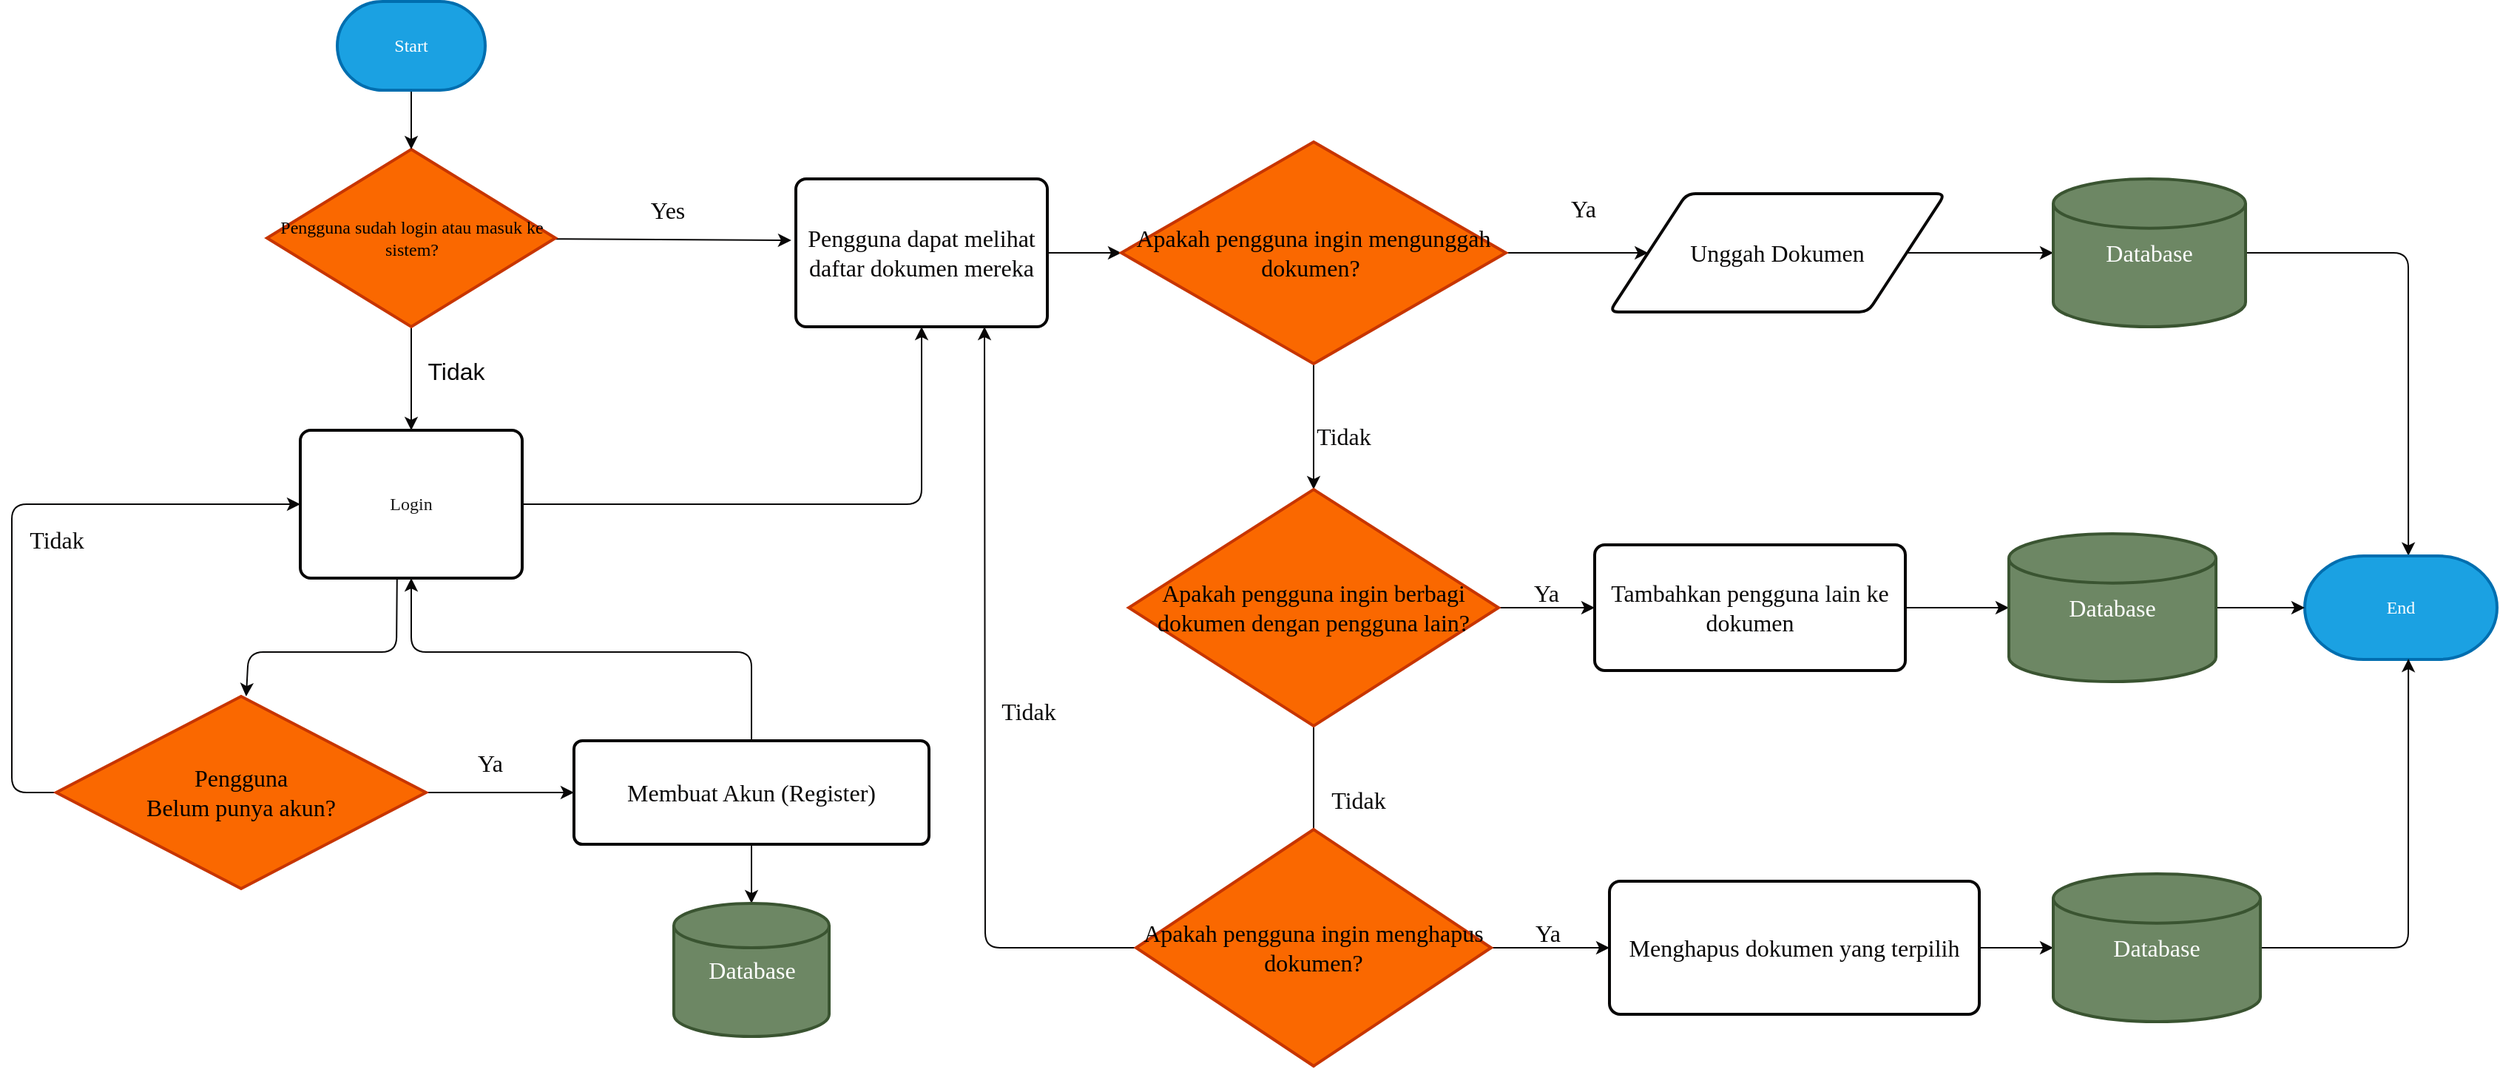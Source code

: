 <mxfile>
    <diagram id="JOVxYXFdLGUYLRUnmx4b" name="Page-1">
        <mxGraphModel dx="2261" dy="924" grid="1" gridSize="10" guides="1" tooltips="1" connect="1" arrows="1" fold="1" page="1" pageScale="1" pageWidth="850" pageHeight="1100" background="#ffffff" math="0" shadow="0">
            <root>
                <mxCell id="0"/>
                <mxCell id="1" parent="0"/>
                <mxCell id="8" value="Tidak" style="edgeStyle=none;html=1;strokeColor=#080707;labelBackgroundColor=none;fontColor=#080707;fontSize=16;" edge="1" parent="1" source="3" target="9">
                    <mxGeometry x="-0.143" y="30" relative="1" as="geometry">
                        <mxPoint x="250" y="340" as="targetPoint"/>
                        <mxPoint as="offset"/>
                    </mxGeometry>
                </mxCell>
                <mxCell id="10" value="Yes" style="edgeStyle=none;html=1;labelBackgroundColor=none;strokeColor=#080707;fontFamily=Verdana;fontSize=16;fontColor=#080707;entryX=-0.018;entryY=0.415;entryDx=0;entryDy=0;entryPerimeter=0;" edge="1" parent="1" source="3" target="28">
                    <mxGeometry x="-0.057" y="20" relative="1" as="geometry">
                        <mxPoint x="480" y="200" as="targetPoint"/>
                        <mxPoint as="offset"/>
                    </mxGeometry>
                </mxCell>
                <mxCell id="3" value="Pengguna sudah login atau masuk ke sistem?" style="strokeWidth=2;html=1;shape=mxgraph.flowchart.decision;whiteSpace=wrap;fillColor=#fa6800;fontColor=#000000;strokeColor=#C73500;fontFamily=Verdana;" vertex="1" parent="1">
                    <mxGeometry x="152.5" y="140" width="195" height="120" as="geometry"/>
                </mxCell>
                <mxCell id="6" style="edgeStyle=none;html=1;entryX=0.5;entryY=0;entryDx=0;entryDy=0;entryPerimeter=0;strokeColor=#080707;" edge="1" parent="1" source="5" target="3">
                    <mxGeometry relative="1" as="geometry"/>
                </mxCell>
                <mxCell id="5" value="Start" style="strokeWidth=2;html=1;shape=mxgraph.flowchart.terminator;whiteSpace=wrap;fillColor=#1ba1e2;fontColor=#ffffff;strokeColor=#006EAF;fontFamily=Verdana;" vertex="1" parent="1">
                    <mxGeometry x="200" y="40" width="100" height="60" as="geometry"/>
                </mxCell>
                <mxCell id="12" style="edgeStyle=none;html=1;labelBackgroundColor=none;strokeColor=#080707;fontFamily=Verdana;fontSize=16;fontColor=#080707;exitX=0.436;exitY=1.006;exitDx=0;exitDy=0;exitPerimeter=0;" edge="1" parent="1" source="9" target="13">
                    <mxGeometry relative="1" as="geometry">
                        <mxPoint x="170" y="510" as="targetPoint"/>
                        <Array as="points">
                            <mxPoint x="240" y="480"/>
                            <mxPoint x="140" y="480"/>
                        </Array>
                    </mxGeometry>
                </mxCell>
                <mxCell id="32" style="edgeStyle=none;html=1;entryX=0.5;entryY=1;entryDx=0;entryDy=0;labelBackgroundColor=none;strokeColor=#080707;fontFamily=Verdana;fontSize=16;fontColor=#080707;" edge="1" parent="1" source="9" target="28">
                    <mxGeometry relative="1" as="geometry">
                        <Array as="points">
                            <mxPoint x="595" y="380"/>
                        </Array>
                    </mxGeometry>
                </mxCell>
                <mxCell id="9" value="&lt;font face=&quot;Verdana&quot; color=&quot;#1a1a1a&quot;&gt;Login&lt;/font&gt;" style="rounded=1;whiteSpace=wrap;html=1;absoluteArcSize=1;arcSize=14;strokeWidth=2;fillColor=none;strokeColor=#080707;" vertex="1" parent="1">
                    <mxGeometry x="175" y="330" width="150" height="100" as="geometry"/>
                </mxCell>
                <mxCell id="14" value="Ya" style="edgeStyle=none;html=1;labelBackgroundColor=none;strokeColor=#080707;fontFamily=Verdana;fontSize=16;fontColor=#080707;entryX=0;entryY=0.5;entryDx=0;entryDy=0;" edge="1" parent="1" source="13" target="20">
                    <mxGeometry x="-0.143" y="20" relative="1" as="geometry">
                        <mxPoint x="250.0" y="650" as="targetPoint"/>
                        <mxPoint as="offset"/>
                    </mxGeometry>
                </mxCell>
                <mxCell id="19" value="Tidak" style="edgeStyle=none;html=1;labelBackgroundColor=none;strokeColor=#080707;fontFamily=Verdana;fontSize=16;fontColor=#080707;exitX=0;exitY=0.5;exitDx=0;exitDy=0;exitPerimeter=0;entryX=0;entryY=0.5;entryDx=0;entryDy=0;" edge="1" parent="1" source="13" target="9">
                    <mxGeometry x="-0.042" y="-30" relative="1" as="geometry">
                        <mxPoint x="-45" y="310" as="sourcePoint"/>
                        <mxPoint x="140" y="240" as="targetPoint"/>
                        <Array as="points">
                            <mxPoint x="-20" y="575"/>
                            <mxPoint x="-20" y="380"/>
                        </Array>
                        <mxPoint as="offset"/>
                    </mxGeometry>
                </mxCell>
                <mxCell id="13" value="Pengguna &lt;br&gt;Belum punya akun?" style="strokeWidth=2;html=1;shape=mxgraph.flowchart.decision;whiteSpace=wrap;strokeColor=#C73500;fontFamily=Verdana;fontSize=16;fontColor=#000000;fillColor=#fa6800;" vertex="1" parent="1">
                    <mxGeometry x="10" y="510" width="250" height="130" as="geometry"/>
                </mxCell>
                <mxCell id="21" style="edgeStyle=none;html=1;labelBackgroundColor=none;strokeColor=#080707;fontFamily=Verdana;fontSize=16;fontColor=#080707;entryX=0.5;entryY=0;entryDx=0;entryDy=0;entryPerimeter=0;" edge="1" parent="1" source="20" target="25">
                    <mxGeometry relative="1" as="geometry">
                        <mxPoint x="250" y="815" as="targetPoint"/>
                    </mxGeometry>
                </mxCell>
                <mxCell id="23" style="edgeStyle=none;html=1;labelBackgroundColor=none;strokeColor=#080707;fontFamily=Verdana;fontSize=16;fontColor=#080707;entryX=0.5;entryY=1;entryDx=0;entryDy=0;" edge="1" parent="1" source="20" target="9">
                    <mxGeometry relative="1" as="geometry">
                        <mxPoint x="150" y="440" as="targetPoint"/>
                        <Array as="points">
                            <mxPoint x="480" y="480"/>
                            <mxPoint x="250" y="480"/>
                        </Array>
                    </mxGeometry>
                </mxCell>
                <mxCell id="20" value="Membuat Akun (Register)" style="shape=predefinedProcess;whiteSpace=wrap;html=1;dx=15;dy=15;rounded=1;arcSize=8;strokeWidth=2;strokeColor=#080707;fontFamily=Verdana;fontSize=16;fontColor=#080707;fillColor=none;glass=0;shadow=0;" vertex="1" parent="1">
                    <mxGeometry x="360" y="540" width="240" height="70" as="geometry"/>
                </mxCell>
                <mxCell id="25" value="Database" style="strokeWidth=2;html=1;shape=mxgraph.flowchart.database;whiteSpace=wrap;strokeColor=#3A5431;fontFamily=Verdana;fontSize=16;fontColor=#ffffff;fillColor=#6d8764;" vertex="1" parent="1">
                    <mxGeometry x="427.5" y="650" width="105" height="90" as="geometry"/>
                </mxCell>
                <mxCell id="31" style="edgeStyle=none;html=1;labelBackgroundColor=none;strokeColor=#080707;fontFamily=Verdana;fontSize=16;fontColor=#080707;entryX=0;entryY=0.5;entryDx=0;entryDy=0;entryPerimeter=0;" edge="1" parent="1" source="28" target="33">
                    <mxGeometry relative="1" as="geometry">
                        <mxPoint x="750" y="210" as="targetPoint"/>
                    </mxGeometry>
                </mxCell>
                <mxCell id="28" value="Pengguna dapat melihat daftar dokumen mereka" style="rounded=1;whiteSpace=wrap;html=1;absoluteArcSize=1;arcSize=14;strokeWidth=2;strokeColor=#080707;fontFamily=Verdana;fontSize=16;fontColor=#080707;fillColor=none;" vertex="1" parent="1">
                    <mxGeometry x="510" y="160" width="170" height="100" as="geometry"/>
                </mxCell>
                <mxCell id="34" value="Ya" style="edgeStyle=none;html=1;labelBackgroundColor=none;strokeColor=#080707;fontFamily=Verdana;fontSize=16;fontColor=#080707;" edge="1" parent="1" source="33" target="43">
                    <mxGeometry x="0.077" y="30" relative="1" as="geometry">
                        <mxPoint x="1170" y="210" as="targetPoint"/>
                        <mxPoint as="offset"/>
                    </mxGeometry>
                </mxCell>
                <mxCell id="35" value="Tidak" style="edgeStyle=none;html=1;labelBackgroundColor=none;strokeColor=#080707;fontFamily=Verdana;fontSize=16;fontColor=#080707;entryX=0.5;entryY=0;entryDx=0;entryDy=0;entryPerimeter=0;" edge="1" parent="1" source="33" target="36">
                    <mxGeometry x="0.158" y="20" relative="1" as="geometry">
                        <mxPoint x="860" y="380" as="targetPoint"/>
                        <mxPoint as="offset"/>
                    </mxGeometry>
                </mxCell>
                <mxCell id="33" value="Apakah pengguna ingin mengunggah dokumen?&amp;nbsp;" style="strokeWidth=2;html=1;shape=mxgraph.flowchart.decision;whiteSpace=wrap;strokeColor=#C73500;fontFamily=Verdana;fontSize=16;fontColor=#000000;fillColor=#fa6800;" vertex="1" parent="1">
                    <mxGeometry x="730" y="135" width="260" height="150" as="geometry"/>
                </mxCell>
                <mxCell id="37" value="Tidak" style="edgeStyle=none;html=1;labelBackgroundColor=none;strokeColor=#080707;fontFamily=Verdana;fontSize=16;fontColor=#080707;" edge="1" parent="1" source="36">
                    <mxGeometry y="30" relative="1" as="geometry">
                        <mxPoint x="860" y="630" as="targetPoint"/>
                        <mxPoint as="offset"/>
                    </mxGeometry>
                </mxCell>
                <mxCell id="39" value="Ya" style="edgeStyle=none;html=1;labelBackgroundColor=none;strokeColor=#080707;fontFamily=Verdana;fontSize=16;fontColor=#080707;entryX=0;entryY=0.5;entryDx=0;entryDy=0;" edge="1" parent="1" source="36" target="48">
                    <mxGeometry x="-0.032" y="10" relative="1" as="geometry">
                        <mxPoint x="1080" y="450" as="targetPoint"/>
                        <mxPoint as="offset"/>
                    </mxGeometry>
                </mxCell>
                <mxCell id="36" value="Apakah pengguna ingin berbagi dokumen dengan pengguna lain?" style="strokeWidth=2;html=1;shape=mxgraph.flowchart.decision;whiteSpace=wrap;strokeColor=#C73500;fontFamily=Verdana;fontSize=16;fontColor=#000000;fillColor=#fa6800;" vertex="1" parent="1">
                    <mxGeometry x="735" y="370" width="250" height="160" as="geometry"/>
                </mxCell>
                <mxCell id="40" value="Tidak" style="edgeStyle=none;html=1;entryX=0.75;entryY=1;entryDx=0;entryDy=0;labelBackgroundColor=none;strokeColor=#080707;fontFamily=Verdana;fontSize=16;fontColor=#080707;" edge="1" parent="1" source="38" target="28">
                    <mxGeometry x="0.004" y="-29" relative="1" as="geometry">
                        <Array as="points">
                            <mxPoint x="638" y="680"/>
                        </Array>
                        <mxPoint as="offset"/>
                    </mxGeometry>
                </mxCell>
                <mxCell id="42" value="Ya" style="edgeStyle=none;html=1;labelBackgroundColor=none;strokeColor=#080707;fontFamily=Verdana;fontSize=16;fontColor=#080707;entryX=0;entryY=0.5;entryDx=0;entryDy=0;" edge="1" parent="1" source="38" target="53">
                    <mxGeometry x="-0.059" y="10" relative="1" as="geometry">
                        <mxPoint x="1080" y="680" as="targetPoint"/>
                        <mxPoint as="offset"/>
                    </mxGeometry>
                </mxCell>
                <mxCell id="38" value="Apakah pengguna ingin menghapus dokumen?" style="strokeWidth=2;html=1;shape=mxgraph.flowchart.decision;whiteSpace=wrap;strokeColor=#C73500;fontFamily=Verdana;fontSize=16;fontColor=#000000;fillColor=#fa6800;" vertex="1" parent="1">
                    <mxGeometry x="740" y="600" width="240" height="160" as="geometry"/>
                </mxCell>
                <mxCell id="44" style="edgeStyle=none;html=1;labelBackgroundColor=none;strokeColor=#080707;fontFamily=Verdana;fontSize=16;fontColor=#080707;" edge="1" parent="1" source="43" target="45">
                    <mxGeometry relative="1" as="geometry">
                        <mxPoint x="1480.0" y="210" as="targetPoint"/>
                    </mxGeometry>
                </mxCell>
                <mxCell id="43" value="Unggah Dokumen" style="shape=parallelogram;html=1;strokeWidth=2;perimeter=parallelogramPerimeter;whiteSpace=wrap;rounded=1;arcSize=12;size=0.23;strokeColor=#080707;fontFamily=Verdana;fontSize=16;fontColor=#080707;fillColor=none;" vertex="1" parent="1">
                    <mxGeometry x="1060" y="170" width="227" height="80" as="geometry"/>
                </mxCell>
                <mxCell id="47" style="edgeStyle=none;html=1;labelBackgroundColor=none;strokeColor=#080707;fontFamily=Verdana;fontSize=16;fontColor=#080707;entryX=0.539;entryY=-0.002;entryDx=0;entryDy=0;entryPerimeter=0;" edge="1" parent="1" source="45" target="46">
                    <mxGeometry relative="1" as="geometry">
                        <mxPoint x="1600" y="410" as="targetPoint"/>
                        <Array as="points">
                            <mxPoint x="1600" y="210"/>
                        </Array>
                    </mxGeometry>
                </mxCell>
                <mxCell id="45" value="Database" style="strokeWidth=2;html=1;shape=mxgraph.flowchart.database;whiteSpace=wrap;strokeColor=#3A5431;fontFamily=Verdana;fontSize=16;fontColor=#ffffff;fillColor=#6d8764;" vertex="1" parent="1">
                    <mxGeometry x="1360" y="160" width="130" height="100" as="geometry"/>
                </mxCell>
                <mxCell id="46" value="End" style="strokeWidth=2;html=1;shape=mxgraph.flowchart.terminator;whiteSpace=wrap;fillColor=#1ba1e2;fontColor=#ffffff;strokeColor=#006EAF;fontFamily=Verdana;" vertex="1" parent="1">
                    <mxGeometry x="1530" y="415" width="130" height="70" as="geometry"/>
                </mxCell>
                <mxCell id="50" style="edgeStyle=none;html=1;labelBackgroundColor=none;strokeColor=#080707;fontFamily=Verdana;fontSize=16;fontColor=#080707;" edge="1" parent="1" source="48" target="51">
                    <mxGeometry relative="1" as="geometry">
                        <mxPoint x="1360.0" y="450" as="targetPoint"/>
                    </mxGeometry>
                </mxCell>
                <mxCell id="48" value="Tambahkan pengguna lain ke dokumen" style="shape=predefinedProcess;whiteSpace=wrap;html=1;dx=15;dy=15;rounded=1;arcSize=8;strokeWidth=2;strokeColor=#080707;fontFamily=Verdana;fontSize=16;fontColor=#080707;fillColor=none;" vertex="1" parent="1">
                    <mxGeometry x="1050" y="407.5" width="210" height="85" as="geometry"/>
                </mxCell>
                <mxCell id="52" style="edgeStyle=none;html=1;entryX=0;entryY=0.5;entryDx=0;entryDy=0;entryPerimeter=0;labelBackgroundColor=none;strokeColor=#080707;fontFamily=Verdana;fontSize=16;fontColor=#080707;" edge="1" parent="1" source="51" target="46">
                    <mxGeometry relative="1" as="geometry"/>
                </mxCell>
                <mxCell id="51" value="Database" style="strokeWidth=2;html=1;shape=mxgraph.flowchart.database;whiteSpace=wrap;strokeColor=#3A5431;fontFamily=Verdana;fontSize=16;fontColor=#ffffff;fillColor=#6d8764;" vertex="1" parent="1">
                    <mxGeometry x="1330" y="400" width="140" height="100" as="geometry"/>
                </mxCell>
                <mxCell id="56" style="edgeStyle=none;html=1;labelBackgroundColor=none;strokeColor=#080707;fontFamily=Verdana;fontSize=16;fontColor=#080707;" edge="1" parent="1" source="53" target="55">
                    <mxGeometry relative="1" as="geometry"/>
                </mxCell>
                <mxCell id="53" value="Menghapus dokumen yang terpilih" style="shape=predefinedProcess;whiteSpace=wrap;html=1;dx=15;dy=15;rounded=1;arcSize=8;strokeWidth=2;strokeColor=#080707;fontFamily=Verdana;fontSize=16;fontColor=#080707;fillColor=none;" vertex="1" parent="1">
                    <mxGeometry x="1060" y="635" width="250" height="90" as="geometry"/>
                </mxCell>
                <mxCell id="57" style="edgeStyle=none;html=1;entryX=0.539;entryY=0.994;entryDx=0;entryDy=0;entryPerimeter=0;labelBackgroundColor=none;strokeColor=#080707;fontFamily=Verdana;fontSize=16;fontColor=#080707;" edge="1" parent="1" source="55" target="46">
                    <mxGeometry relative="1" as="geometry">
                        <Array as="points">
                            <mxPoint x="1600" y="680"/>
                        </Array>
                    </mxGeometry>
                </mxCell>
                <mxCell id="55" value="Database" style="strokeWidth=2;html=1;shape=mxgraph.flowchart.database;whiteSpace=wrap;strokeColor=#3A5431;fontFamily=Verdana;fontSize=16;fontColor=#ffffff;fillColor=#6d8764;" vertex="1" parent="1">
                    <mxGeometry x="1360" y="630" width="140" height="100" as="geometry"/>
                </mxCell>
            </root>
        </mxGraphModel>
    </diagram>
</mxfile>